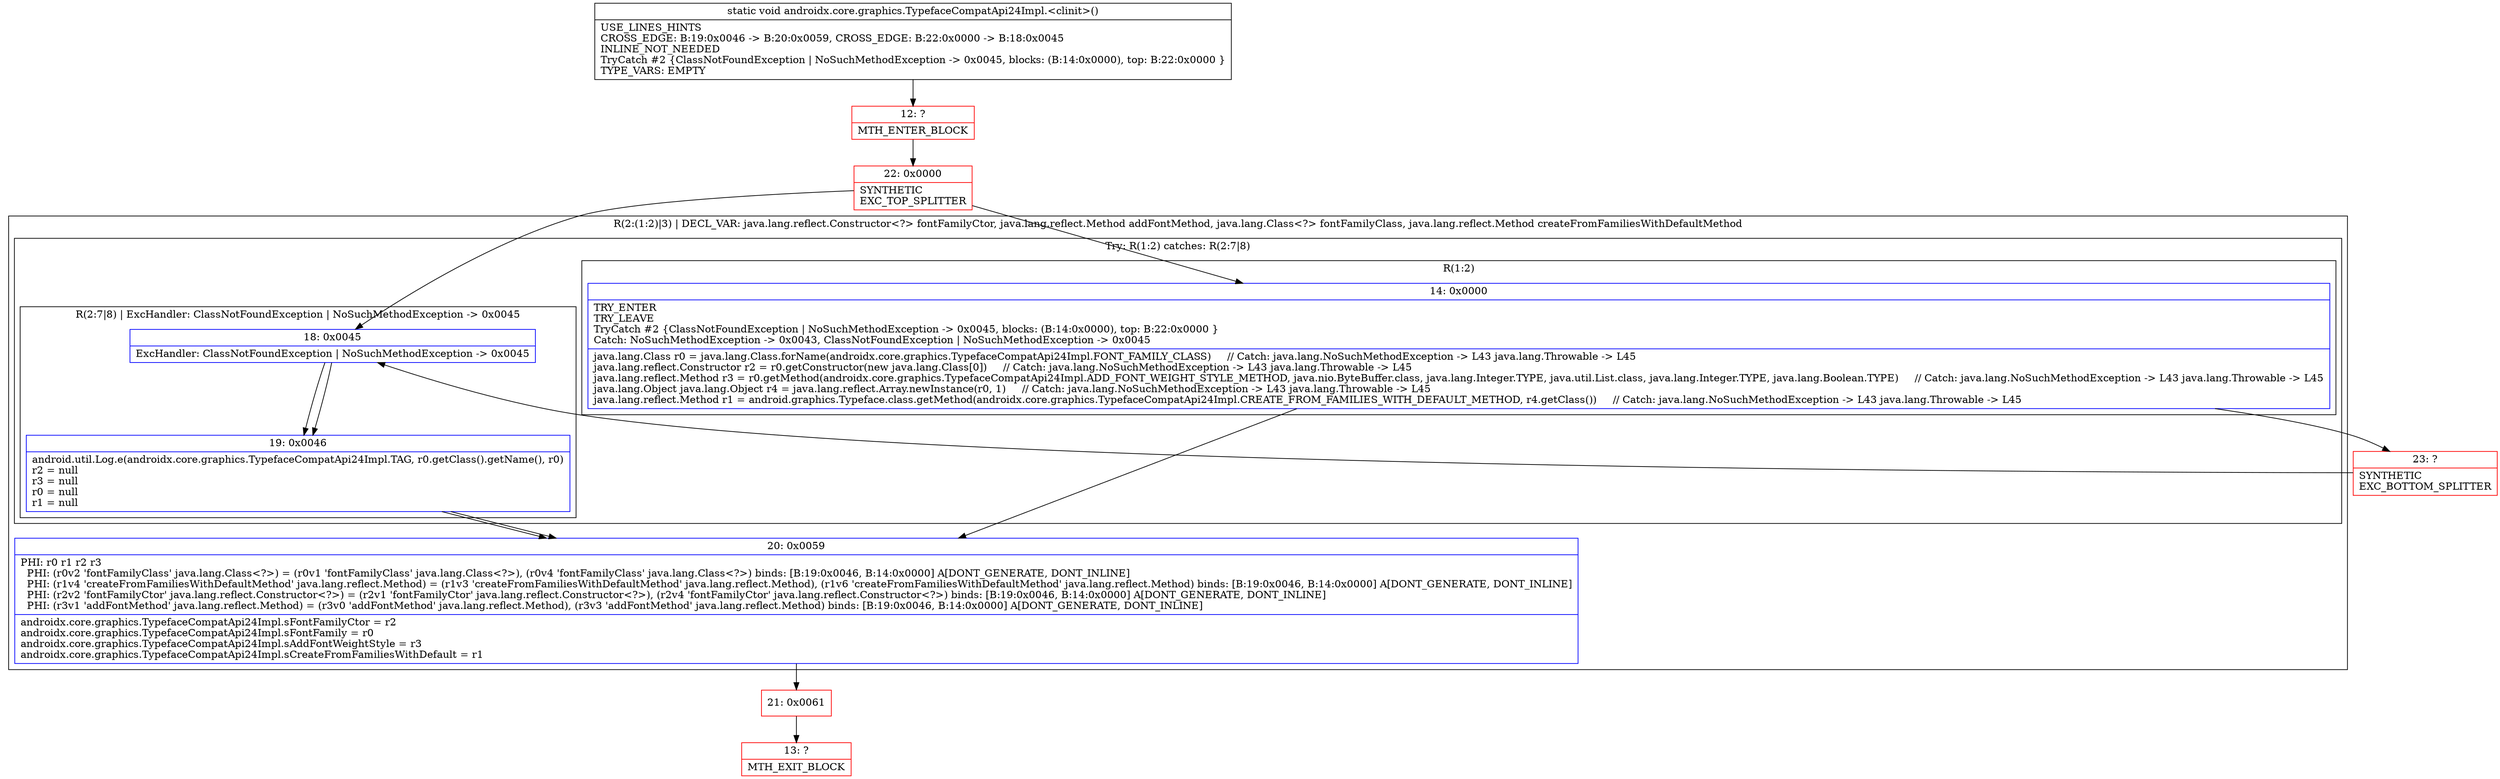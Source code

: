 digraph "CFG forandroidx.core.graphics.TypefaceCompatApi24Impl.\<clinit\>()V" {
subgraph cluster_Region_1686885969 {
label = "R(2:(1:2)|3) | DECL_VAR: java.lang.reflect.Constructor\<?\> fontFamilyCtor, java.lang.reflect.Method addFontMethod, java.lang.Class\<?\> fontFamilyClass, java.lang.reflect.Method createFromFamiliesWithDefaultMethod\l";
node [shape=record,color=blue];
subgraph cluster_TryCatchRegion_662424708 {
label = "Try: R(1:2) catches: R(2:7|8)";
node [shape=record,color=blue];
subgraph cluster_Region_497500880 {
label = "R(1:2)";
node [shape=record,color=blue];
Node_14 [shape=record,label="{14\:\ 0x0000|TRY_ENTER\lTRY_LEAVE\lTryCatch #2 \{ClassNotFoundException \| NoSuchMethodException \-\> 0x0045, blocks: (B:14:0x0000), top: B:22:0x0000 \}\lCatch: NoSuchMethodException \-\> 0x0043, ClassNotFoundException \| NoSuchMethodException \-\> 0x0045\l|java.lang.Class r0 = java.lang.Class.forName(androidx.core.graphics.TypefaceCompatApi24Impl.FONT_FAMILY_CLASS)     \/\/ Catch: java.lang.NoSuchMethodException \-\> L43 java.lang.Throwable \-\> L45\ljava.lang.reflect.Constructor r2 = r0.getConstructor(new java.lang.Class[0])     \/\/ Catch: java.lang.NoSuchMethodException \-\> L43 java.lang.Throwable \-\> L45\ljava.lang.reflect.Method r3 = r0.getMethod(androidx.core.graphics.TypefaceCompatApi24Impl.ADD_FONT_WEIGHT_STYLE_METHOD, java.nio.ByteBuffer.class, java.lang.Integer.TYPE, java.util.List.class, java.lang.Integer.TYPE, java.lang.Boolean.TYPE)     \/\/ Catch: java.lang.NoSuchMethodException \-\> L43 java.lang.Throwable \-\> L45\ljava.lang.Object java.lang.Object r4 = java.lang.reflect.Array.newInstance(r0, 1)     \/\/ Catch: java.lang.NoSuchMethodException \-\> L43 java.lang.Throwable \-\> L45\ljava.lang.reflect.Method r1 = android.graphics.Typeface.class.getMethod(androidx.core.graphics.TypefaceCompatApi24Impl.CREATE_FROM_FAMILIES_WITH_DEFAULT_METHOD, r4.getClass())     \/\/ Catch: java.lang.NoSuchMethodException \-\> L43 java.lang.Throwable \-\> L45\l}"];
}
subgraph cluster_Region_688014249 {
label = "R(2:7|8) | ExcHandler: ClassNotFoundException \| NoSuchMethodException \-\> 0x0045\l";
node [shape=record,color=blue];
Node_18 [shape=record,label="{18\:\ 0x0045|ExcHandler: ClassNotFoundException \| NoSuchMethodException \-\> 0x0045\l}"];
Node_19 [shape=record,label="{19\:\ 0x0046|android.util.Log.e(androidx.core.graphics.TypefaceCompatApi24Impl.TAG, r0.getClass().getName(), r0)\lr2 = null\lr3 = null\lr0 = null\lr1 = null\l}"];
}
}
Node_20 [shape=record,label="{20\:\ 0x0059|PHI: r0 r1 r2 r3 \l  PHI: (r0v2 'fontFamilyClass' java.lang.Class\<?\>) = (r0v1 'fontFamilyClass' java.lang.Class\<?\>), (r0v4 'fontFamilyClass' java.lang.Class\<?\>) binds: [B:19:0x0046, B:14:0x0000] A[DONT_GENERATE, DONT_INLINE]\l  PHI: (r1v4 'createFromFamiliesWithDefaultMethod' java.lang.reflect.Method) = (r1v3 'createFromFamiliesWithDefaultMethod' java.lang.reflect.Method), (r1v6 'createFromFamiliesWithDefaultMethod' java.lang.reflect.Method) binds: [B:19:0x0046, B:14:0x0000] A[DONT_GENERATE, DONT_INLINE]\l  PHI: (r2v2 'fontFamilyCtor' java.lang.reflect.Constructor\<?\>) = (r2v1 'fontFamilyCtor' java.lang.reflect.Constructor\<?\>), (r2v4 'fontFamilyCtor' java.lang.reflect.Constructor\<?\>) binds: [B:19:0x0046, B:14:0x0000] A[DONT_GENERATE, DONT_INLINE]\l  PHI: (r3v1 'addFontMethod' java.lang.reflect.Method) = (r3v0 'addFontMethod' java.lang.reflect.Method), (r3v3 'addFontMethod' java.lang.reflect.Method) binds: [B:19:0x0046, B:14:0x0000] A[DONT_GENERATE, DONT_INLINE]\l|androidx.core.graphics.TypefaceCompatApi24Impl.sFontFamilyCtor = r2\landroidx.core.graphics.TypefaceCompatApi24Impl.sFontFamily = r0\landroidx.core.graphics.TypefaceCompatApi24Impl.sAddFontWeightStyle = r3\landroidx.core.graphics.TypefaceCompatApi24Impl.sCreateFromFamiliesWithDefault = r1\l}"];
}
subgraph cluster_Region_688014249 {
label = "R(2:7|8) | ExcHandler: ClassNotFoundException \| NoSuchMethodException \-\> 0x0045\l";
node [shape=record,color=blue];
Node_18 [shape=record,label="{18\:\ 0x0045|ExcHandler: ClassNotFoundException \| NoSuchMethodException \-\> 0x0045\l}"];
Node_19 [shape=record,label="{19\:\ 0x0046|android.util.Log.e(androidx.core.graphics.TypefaceCompatApi24Impl.TAG, r0.getClass().getName(), r0)\lr2 = null\lr3 = null\lr0 = null\lr1 = null\l}"];
}
Node_12 [shape=record,color=red,label="{12\:\ ?|MTH_ENTER_BLOCK\l}"];
Node_22 [shape=record,color=red,label="{22\:\ 0x0000|SYNTHETIC\lEXC_TOP_SPLITTER\l}"];
Node_21 [shape=record,color=red,label="{21\:\ 0x0061}"];
Node_13 [shape=record,color=red,label="{13\:\ ?|MTH_EXIT_BLOCK\l}"];
Node_23 [shape=record,color=red,label="{23\:\ ?|SYNTHETIC\lEXC_BOTTOM_SPLITTER\l}"];
MethodNode[shape=record,label="{static void androidx.core.graphics.TypefaceCompatApi24Impl.\<clinit\>()  | USE_LINES_HINTS\lCROSS_EDGE: B:19:0x0046 \-\> B:20:0x0059, CROSS_EDGE: B:22:0x0000 \-\> B:18:0x0045\lINLINE_NOT_NEEDED\lTryCatch #2 \{ClassNotFoundException \| NoSuchMethodException \-\> 0x0045, blocks: (B:14:0x0000), top: B:22:0x0000 \}\lTYPE_VARS: EMPTY\l}"];
MethodNode -> Node_12;Node_14 -> Node_20;
Node_14 -> Node_23;
Node_18 -> Node_19;
Node_19 -> Node_20;
Node_20 -> Node_21;
Node_18 -> Node_19;
Node_19 -> Node_20;
Node_12 -> Node_22;
Node_22 -> Node_14;
Node_22 -> Node_18;
Node_21 -> Node_13;
Node_23 -> Node_18;
}

